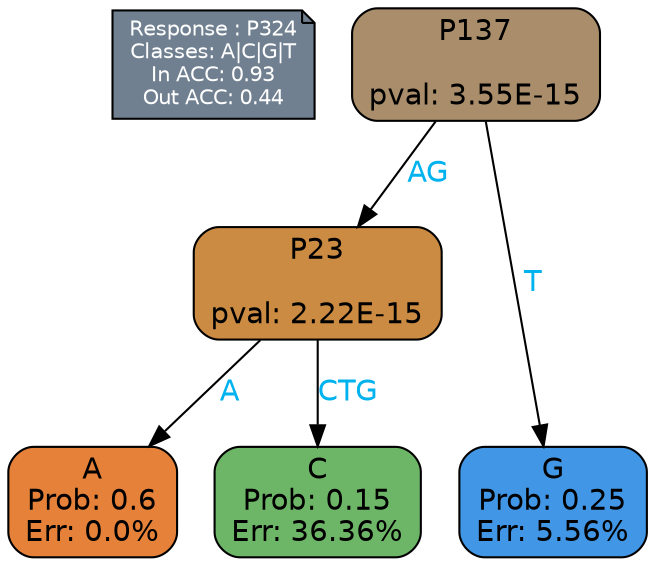 digraph Tree {
node [shape=box, style="filled, rounded", color="black", fontname=helvetica] ;
graph [ranksep=equally, splines=polylines, bgcolor=transparent, dpi=600] ;
edge [fontname=helvetica] ;
LEGEND [label="Response : P324
Classes: A|C|G|T
In ACC: 0.93
Out ACC: 0.44
",shape=note,align=left,style=filled,fillcolor="slategray",fontcolor="white",fontsize=10];1 [label="P137

pval: 3.55E-15", fillcolor="#aa8e6b"] ;
2 [label="P23

pval: 2.22E-15", fillcolor="#cc8b42"] ;
3 [label="A
Prob: 0.6
Err: 0.0%", fillcolor="#e58139"] ;
4 [label="C
Prob: 0.15
Err: 36.36%", fillcolor="#6eb667"] ;
5 [label="G
Prob: 0.25
Err: 5.56%", fillcolor="#4197e5"] ;
1 -> 2 [label="AG",fontcolor=deepskyblue2] ;
1 -> 5 [label="T",fontcolor=deepskyblue2] ;
2 -> 3 [label="A",fontcolor=deepskyblue2] ;
2 -> 4 [label="CTG",fontcolor=deepskyblue2] ;
{rank = same; 3;4;5;}{rank = same; LEGEND;1;}}